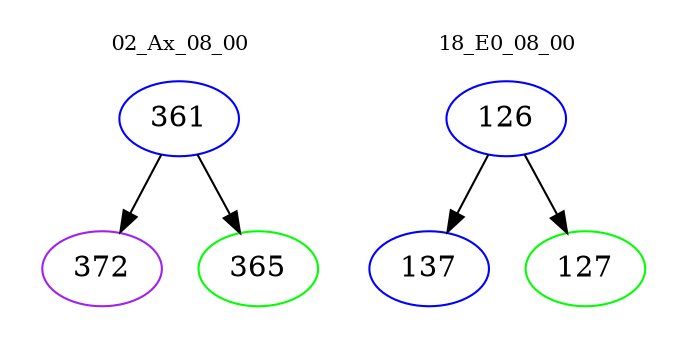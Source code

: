 digraph{
subgraph cluster_0 {
color = white
label = "02_Ax_08_00";
fontsize=10;
T0_361 [label="361", color="blue"]
T0_361 -> T0_372 [color="black"]
T0_372 [label="372", color="purple"]
T0_361 -> T0_365 [color="black"]
T0_365 [label="365", color="green"]
}
subgraph cluster_1 {
color = white
label = "18_E0_08_00";
fontsize=10;
T1_126 [label="126", color="blue"]
T1_126 -> T1_137 [color="black"]
T1_137 [label="137", color="blue"]
T1_126 -> T1_127 [color="black"]
T1_127 [label="127", color="green"]
}
}
